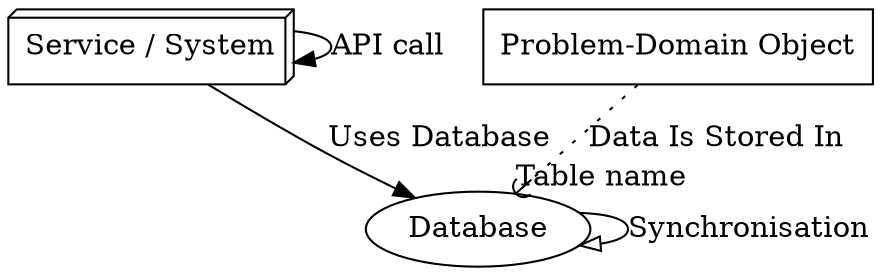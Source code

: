 digraph "DfE Key" {
        "service" [ label = "Service / System"; shape = box3d ];
        "database" [ label = "Database"; shape = oval ];
        "object" [ label = "Problem-Domain Object"; shape = record ];

        "service" -> "service" [ label = "API call"; arrowhead = normal; ]
        "service" -> "database" [ label = "Uses Database"; ]
        "database" -> "database" [ label = "Synchronisation"; arrowhead = onormal; ]
        "object" -> "database" [ label = "Data Is Stored In" headlabel="Table name"; arrowhead = curve; style = dotted; ]
}
